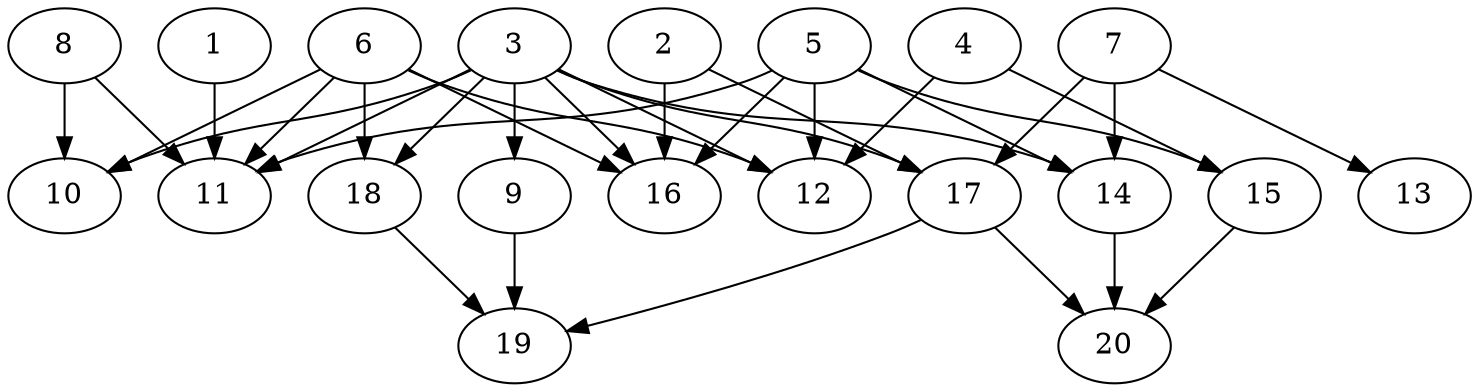 // DAG automatically generated by daggen at Wed Jul 24 21:20:53 2019
// ./daggen --dot -n 20 --ccr 0.5 --fat 0.8 --regular 0.5 --density 0.7 --mindata 5242880 --maxdata 52428800 
digraph G {
  1 [size="49395712", alpha="0.08", expect_size="24697856"] 
  1 -> 11 [size ="24697856"]
  2 [size="98564096", alpha="0.14", expect_size="49282048"] 
  2 -> 16 [size ="49282048"]
  2 -> 17 [size ="49282048"]
  3 [size="29929472", alpha="0.06", expect_size="14964736"] 
  3 -> 9 [size ="14964736"]
  3 -> 10 [size ="14964736"]
  3 -> 11 [size ="14964736"]
  3 -> 12 [size ="14964736"]
  3 -> 14 [size ="14964736"]
  3 -> 16 [size ="14964736"]
  3 -> 17 [size ="14964736"]
  3 -> 18 [size ="14964736"]
  4 [size="96849920", alpha="0.05", expect_size="48424960"] 
  4 -> 12 [size ="48424960"]
  4 -> 15 [size ="48424960"]
  5 [size="51808256", alpha="0.06", expect_size="25904128"] 
  5 -> 11 [size ="25904128"]
  5 -> 12 [size ="25904128"]
  5 -> 14 [size ="25904128"]
  5 -> 15 [size ="25904128"]
  5 -> 16 [size ="25904128"]
  6 [size="12828672", alpha="0.17", expect_size="6414336"] 
  6 -> 10 [size ="6414336"]
  6 -> 11 [size ="6414336"]
  6 -> 12 [size ="6414336"]
  6 -> 16 [size ="6414336"]
  6 -> 18 [size ="6414336"]
  7 [size="93681664", alpha="0.08", expect_size="46840832"] 
  7 -> 13 [size ="46840832"]
  7 -> 14 [size ="46840832"]
  7 -> 17 [size ="46840832"]
  8 [size="84760576", alpha="0.13", expect_size="42380288"] 
  8 -> 10 [size ="42380288"]
  8 -> 11 [size ="42380288"]
  9 [size="25950208", alpha="0.16", expect_size="12975104"] 
  9 -> 19 [size ="12975104"]
  10 [size="90552320", alpha="0.07", expect_size="45276160"] 
  11 [size="12328960", alpha="0.06", expect_size="6164480"] 
  12 [size="51707904", alpha="0.15", expect_size="25853952"] 
  13 [size="22210560", alpha="0.17", expect_size="11105280"] 
  14 [size="51933184", alpha="0.18", expect_size="25966592"] 
  14 -> 20 [size ="25966592"]
  15 [size="75859968", alpha="0.04", expect_size="37929984"] 
  15 -> 20 [size ="37929984"]
  16 [size="102164480", alpha="0.18", expect_size="51082240"] 
  17 [size="90212352", alpha="0.16", expect_size="45106176"] 
  17 -> 19 [size ="45106176"]
  17 -> 20 [size ="45106176"]
  18 [size="32808960", alpha="0.05", expect_size="16404480"] 
  18 -> 19 [size ="16404480"]
  19 [size="93204480", alpha="0.06", expect_size="46602240"] 
  20 [size="72636416", alpha="0.15", expect_size="36318208"] 
}
